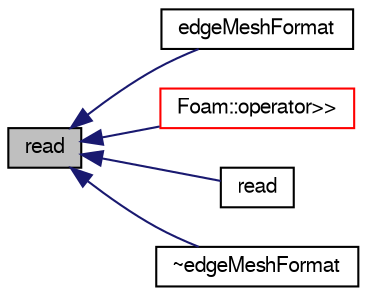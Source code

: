 digraph "read"
{
  bgcolor="transparent";
  edge [fontname="FreeSans",fontsize="10",labelfontname="FreeSans",labelfontsize="10"];
  node [fontname="FreeSans",fontsize="10",shape=record];
  rankdir="LR";
  Node161 [label="read",height=0.2,width=0.4,color="black", fillcolor="grey75", style="filled", fontcolor="black"];
  Node161 -> Node162 [dir="back",color="midnightblue",fontsize="10",style="solid",fontname="FreeSans"];
  Node162 [label="edgeMeshFormat",height=0.2,width=0.4,color="black",URL="$a21758.html#aa5316bc749e7f6bac7d584bf7627525f",tooltip="Construct from file name. "];
  Node161 -> Node163 [dir="back",color="midnightblue",fontsize="10",style="solid",fontname="FreeSans"];
  Node163 [label="Foam::operator\>\>",height=0.2,width=0.4,color="red",URL="$a21124.html#a44f398e0525f8d7f48cead029868d845"];
  Node161 -> Node292 [dir="back",color="midnightblue",fontsize="10",style="solid",fontname="FreeSans"];
  Node292 [label="read",height=0.2,width=0.4,color="black",URL="$a21758.html#a464ebd67acbdff0014d4dae69e3ec4be",tooltip="Read from file. "];
  Node161 -> Node293 [dir="back",color="midnightblue",fontsize="10",style="solid",fontname="FreeSans"];
  Node293 [label="~edgeMeshFormat",height=0.2,width=0.4,color="black",URL="$a21758.html#a73cdb8b67f1d5d9f85b8fe76cc9e9588",tooltip="Destructor. "];
}
